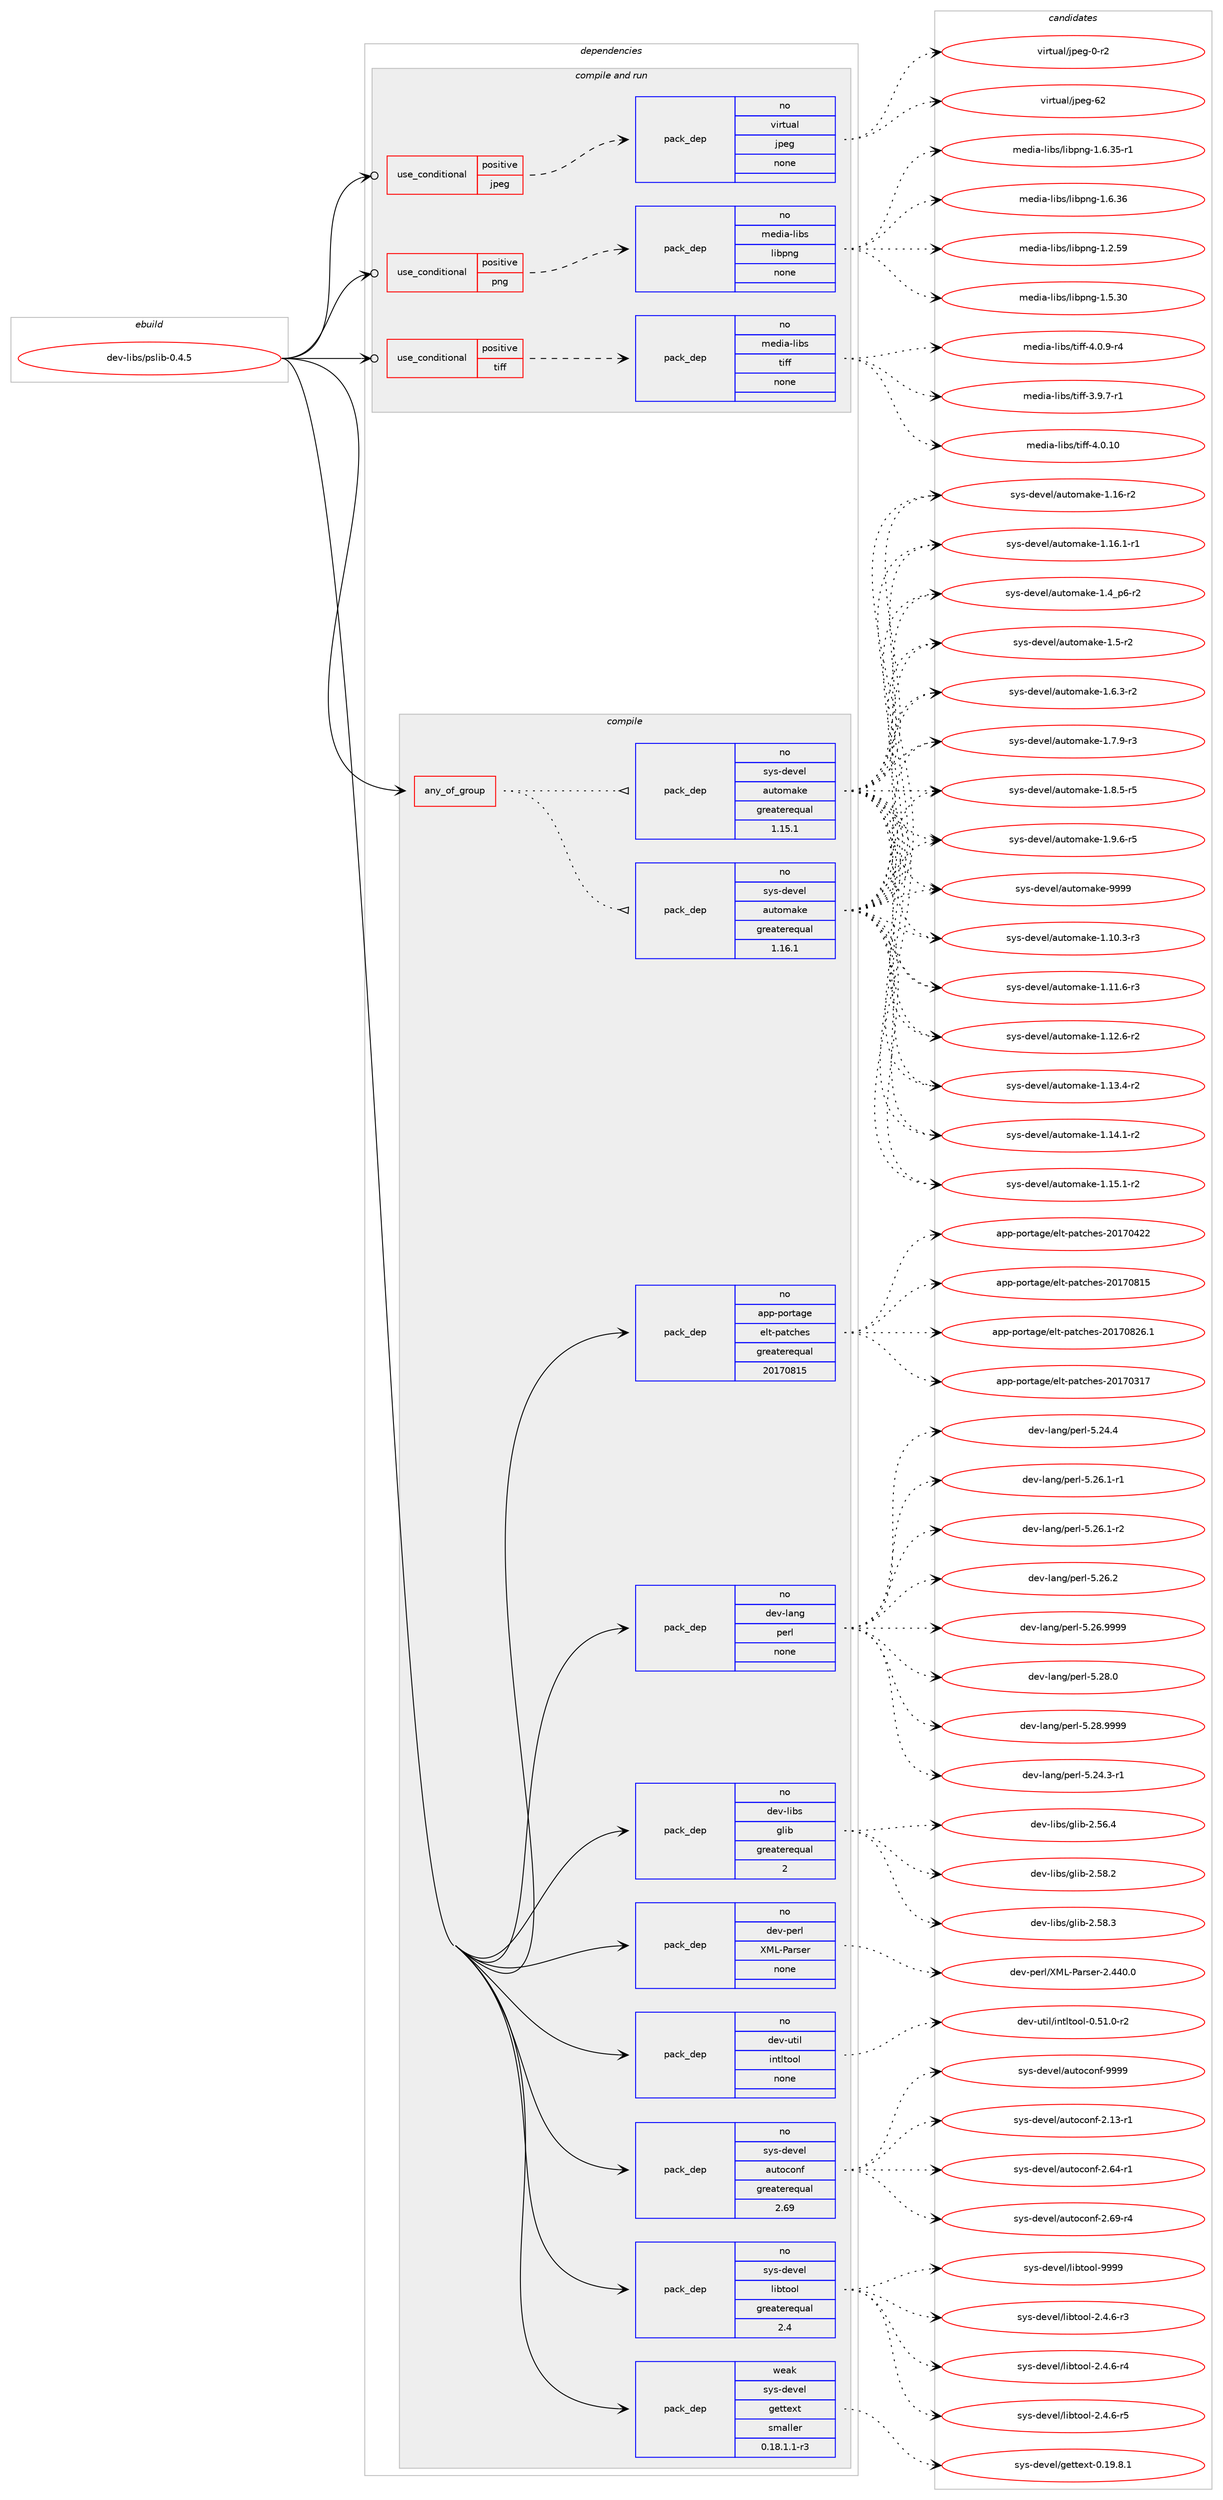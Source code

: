 digraph prolog {

# *************
# Graph options
# *************

newrank=true;
concentrate=true;
compound=true;
graph [rankdir=LR,fontname=Helvetica,fontsize=10,ranksep=1.5];#, ranksep=2.5, nodesep=0.2];
edge  [arrowhead=vee];
node  [fontname=Helvetica,fontsize=10];

# **********
# The ebuild
# **********

subgraph cluster_leftcol {
color=gray;
rank=same;
label=<<i>ebuild</i>>;
id [label="dev-libs/pslib-0.4.5", color=red, width=4, href="../dev-libs/pslib-0.4.5.svg"];
}

# ****************
# The dependencies
# ****************

subgraph cluster_midcol {
color=gray;
label=<<i>dependencies</i>>;
subgraph cluster_compile {
fillcolor="#eeeeee";
style=filled;
label=<<i>compile</i>>;
subgraph any22400 {
dependency1371585 [label=<<TABLE BORDER="0" CELLBORDER="1" CELLSPACING="0" CELLPADDING="4"><TR><TD CELLPADDING="10">any_of_group</TD></TR></TABLE>>, shape=none, color=red];subgraph pack981768 {
dependency1371586 [label=<<TABLE BORDER="0" CELLBORDER="1" CELLSPACING="0" CELLPADDING="4" WIDTH="220"><TR><TD ROWSPAN="6" CELLPADDING="30">pack_dep</TD></TR><TR><TD WIDTH="110">no</TD></TR><TR><TD>sys-devel</TD></TR><TR><TD>automake</TD></TR><TR><TD>greaterequal</TD></TR><TR><TD>1.16.1</TD></TR></TABLE>>, shape=none, color=blue];
}
dependency1371585:e -> dependency1371586:w [weight=20,style="dotted",arrowhead="oinv"];
subgraph pack981769 {
dependency1371587 [label=<<TABLE BORDER="0" CELLBORDER="1" CELLSPACING="0" CELLPADDING="4" WIDTH="220"><TR><TD ROWSPAN="6" CELLPADDING="30">pack_dep</TD></TR><TR><TD WIDTH="110">no</TD></TR><TR><TD>sys-devel</TD></TR><TR><TD>automake</TD></TR><TR><TD>greaterequal</TD></TR><TR><TD>1.15.1</TD></TR></TABLE>>, shape=none, color=blue];
}
dependency1371585:e -> dependency1371587:w [weight=20,style="dotted",arrowhead="oinv"];
}
id:e -> dependency1371585:w [weight=20,style="solid",arrowhead="vee"];
subgraph pack981770 {
dependency1371588 [label=<<TABLE BORDER="0" CELLBORDER="1" CELLSPACING="0" CELLPADDING="4" WIDTH="220"><TR><TD ROWSPAN="6" CELLPADDING="30">pack_dep</TD></TR><TR><TD WIDTH="110">no</TD></TR><TR><TD>app-portage</TD></TR><TR><TD>elt-patches</TD></TR><TR><TD>greaterequal</TD></TR><TR><TD>20170815</TD></TR></TABLE>>, shape=none, color=blue];
}
id:e -> dependency1371588:w [weight=20,style="solid",arrowhead="vee"];
subgraph pack981771 {
dependency1371589 [label=<<TABLE BORDER="0" CELLBORDER="1" CELLSPACING="0" CELLPADDING="4" WIDTH="220"><TR><TD ROWSPAN="6" CELLPADDING="30">pack_dep</TD></TR><TR><TD WIDTH="110">no</TD></TR><TR><TD>dev-lang</TD></TR><TR><TD>perl</TD></TR><TR><TD>none</TD></TR><TR><TD></TD></TR></TABLE>>, shape=none, color=blue];
}
id:e -> dependency1371589:w [weight=20,style="solid",arrowhead="vee"];
subgraph pack981772 {
dependency1371590 [label=<<TABLE BORDER="0" CELLBORDER="1" CELLSPACING="0" CELLPADDING="4" WIDTH="220"><TR><TD ROWSPAN="6" CELLPADDING="30">pack_dep</TD></TR><TR><TD WIDTH="110">no</TD></TR><TR><TD>dev-libs</TD></TR><TR><TD>glib</TD></TR><TR><TD>greaterequal</TD></TR><TR><TD>2</TD></TR></TABLE>>, shape=none, color=blue];
}
id:e -> dependency1371590:w [weight=20,style="solid",arrowhead="vee"];
subgraph pack981773 {
dependency1371591 [label=<<TABLE BORDER="0" CELLBORDER="1" CELLSPACING="0" CELLPADDING="4" WIDTH="220"><TR><TD ROWSPAN="6" CELLPADDING="30">pack_dep</TD></TR><TR><TD WIDTH="110">no</TD></TR><TR><TD>dev-perl</TD></TR><TR><TD>XML-Parser</TD></TR><TR><TD>none</TD></TR><TR><TD></TD></TR></TABLE>>, shape=none, color=blue];
}
id:e -> dependency1371591:w [weight=20,style="solid",arrowhead="vee"];
subgraph pack981774 {
dependency1371592 [label=<<TABLE BORDER="0" CELLBORDER="1" CELLSPACING="0" CELLPADDING="4" WIDTH="220"><TR><TD ROWSPAN="6" CELLPADDING="30">pack_dep</TD></TR><TR><TD WIDTH="110">no</TD></TR><TR><TD>dev-util</TD></TR><TR><TD>intltool</TD></TR><TR><TD>none</TD></TR><TR><TD></TD></TR></TABLE>>, shape=none, color=blue];
}
id:e -> dependency1371592:w [weight=20,style="solid",arrowhead="vee"];
subgraph pack981775 {
dependency1371593 [label=<<TABLE BORDER="0" CELLBORDER="1" CELLSPACING="0" CELLPADDING="4" WIDTH="220"><TR><TD ROWSPAN="6" CELLPADDING="30">pack_dep</TD></TR><TR><TD WIDTH="110">no</TD></TR><TR><TD>sys-devel</TD></TR><TR><TD>autoconf</TD></TR><TR><TD>greaterequal</TD></TR><TR><TD>2.69</TD></TR></TABLE>>, shape=none, color=blue];
}
id:e -> dependency1371593:w [weight=20,style="solid",arrowhead="vee"];
subgraph pack981776 {
dependency1371594 [label=<<TABLE BORDER="0" CELLBORDER="1" CELLSPACING="0" CELLPADDING="4" WIDTH="220"><TR><TD ROWSPAN="6" CELLPADDING="30">pack_dep</TD></TR><TR><TD WIDTH="110">no</TD></TR><TR><TD>sys-devel</TD></TR><TR><TD>libtool</TD></TR><TR><TD>greaterequal</TD></TR><TR><TD>2.4</TD></TR></TABLE>>, shape=none, color=blue];
}
id:e -> dependency1371594:w [weight=20,style="solid",arrowhead="vee"];
subgraph pack981777 {
dependency1371595 [label=<<TABLE BORDER="0" CELLBORDER="1" CELLSPACING="0" CELLPADDING="4" WIDTH="220"><TR><TD ROWSPAN="6" CELLPADDING="30">pack_dep</TD></TR><TR><TD WIDTH="110">weak</TD></TR><TR><TD>sys-devel</TD></TR><TR><TD>gettext</TD></TR><TR><TD>smaller</TD></TR><TR><TD>0.18.1.1-r3</TD></TR></TABLE>>, shape=none, color=blue];
}
id:e -> dependency1371595:w [weight=20,style="solid",arrowhead="vee"];
}
subgraph cluster_compileandrun {
fillcolor="#eeeeee";
style=filled;
label=<<i>compile and run</i>>;
subgraph cond366853 {
dependency1371596 [label=<<TABLE BORDER="0" CELLBORDER="1" CELLSPACING="0" CELLPADDING="4"><TR><TD ROWSPAN="3" CELLPADDING="10">use_conditional</TD></TR><TR><TD>positive</TD></TR><TR><TD>jpeg</TD></TR></TABLE>>, shape=none, color=red];
subgraph pack981778 {
dependency1371597 [label=<<TABLE BORDER="0" CELLBORDER="1" CELLSPACING="0" CELLPADDING="4" WIDTH="220"><TR><TD ROWSPAN="6" CELLPADDING="30">pack_dep</TD></TR><TR><TD WIDTH="110">no</TD></TR><TR><TD>virtual</TD></TR><TR><TD>jpeg</TD></TR><TR><TD>none</TD></TR><TR><TD></TD></TR></TABLE>>, shape=none, color=blue];
}
dependency1371596:e -> dependency1371597:w [weight=20,style="dashed",arrowhead="vee"];
}
id:e -> dependency1371596:w [weight=20,style="solid",arrowhead="odotvee"];
subgraph cond366854 {
dependency1371598 [label=<<TABLE BORDER="0" CELLBORDER="1" CELLSPACING="0" CELLPADDING="4"><TR><TD ROWSPAN="3" CELLPADDING="10">use_conditional</TD></TR><TR><TD>positive</TD></TR><TR><TD>png</TD></TR></TABLE>>, shape=none, color=red];
subgraph pack981779 {
dependency1371599 [label=<<TABLE BORDER="0" CELLBORDER="1" CELLSPACING="0" CELLPADDING="4" WIDTH="220"><TR><TD ROWSPAN="6" CELLPADDING="30">pack_dep</TD></TR><TR><TD WIDTH="110">no</TD></TR><TR><TD>media-libs</TD></TR><TR><TD>libpng</TD></TR><TR><TD>none</TD></TR><TR><TD></TD></TR></TABLE>>, shape=none, color=blue];
}
dependency1371598:e -> dependency1371599:w [weight=20,style="dashed",arrowhead="vee"];
}
id:e -> dependency1371598:w [weight=20,style="solid",arrowhead="odotvee"];
subgraph cond366855 {
dependency1371600 [label=<<TABLE BORDER="0" CELLBORDER="1" CELLSPACING="0" CELLPADDING="4"><TR><TD ROWSPAN="3" CELLPADDING="10">use_conditional</TD></TR><TR><TD>positive</TD></TR><TR><TD>tiff</TD></TR></TABLE>>, shape=none, color=red];
subgraph pack981780 {
dependency1371601 [label=<<TABLE BORDER="0" CELLBORDER="1" CELLSPACING="0" CELLPADDING="4" WIDTH="220"><TR><TD ROWSPAN="6" CELLPADDING="30">pack_dep</TD></TR><TR><TD WIDTH="110">no</TD></TR><TR><TD>media-libs</TD></TR><TR><TD>tiff</TD></TR><TR><TD>none</TD></TR><TR><TD></TD></TR></TABLE>>, shape=none, color=blue];
}
dependency1371600:e -> dependency1371601:w [weight=20,style="dashed",arrowhead="vee"];
}
id:e -> dependency1371600:w [weight=20,style="solid",arrowhead="odotvee"];
}
subgraph cluster_run {
fillcolor="#eeeeee";
style=filled;
label=<<i>run</i>>;
}
}

# **************
# The candidates
# **************

subgraph cluster_choices {
rank=same;
color=gray;
label=<<i>candidates</i>>;

subgraph choice981768 {
color=black;
nodesep=1;
choice11512111545100101118101108479711711611110997107101454946494846514511451 [label="sys-devel/automake-1.10.3-r3", color=red, width=4,href="../sys-devel/automake-1.10.3-r3.svg"];
choice11512111545100101118101108479711711611110997107101454946494946544511451 [label="sys-devel/automake-1.11.6-r3", color=red, width=4,href="../sys-devel/automake-1.11.6-r3.svg"];
choice11512111545100101118101108479711711611110997107101454946495046544511450 [label="sys-devel/automake-1.12.6-r2", color=red, width=4,href="../sys-devel/automake-1.12.6-r2.svg"];
choice11512111545100101118101108479711711611110997107101454946495146524511450 [label="sys-devel/automake-1.13.4-r2", color=red, width=4,href="../sys-devel/automake-1.13.4-r2.svg"];
choice11512111545100101118101108479711711611110997107101454946495246494511450 [label="sys-devel/automake-1.14.1-r2", color=red, width=4,href="../sys-devel/automake-1.14.1-r2.svg"];
choice11512111545100101118101108479711711611110997107101454946495346494511450 [label="sys-devel/automake-1.15.1-r2", color=red, width=4,href="../sys-devel/automake-1.15.1-r2.svg"];
choice1151211154510010111810110847971171161111099710710145494649544511450 [label="sys-devel/automake-1.16-r2", color=red, width=4,href="../sys-devel/automake-1.16-r2.svg"];
choice11512111545100101118101108479711711611110997107101454946495446494511449 [label="sys-devel/automake-1.16.1-r1", color=red, width=4,href="../sys-devel/automake-1.16.1-r1.svg"];
choice115121115451001011181011084797117116111109971071014549465295112544511450 [label="sys-devel/automake-1.4_p6-r2", color=red, width=4,href="../sys-devel/automake-1.4_p6-r2.svg"];
choice11512111545100101118101108479711711611110997107101454946534511450 [label="sys-devel/automake-1.5-r2", color=red, width=4,href="../sys-devel/automake-1.5-r2.svg"];
choice115121115451001011181011084797117116111109971071014549465446514511450 [label="sys-devel/automake-1.6.3-r2", color=red, width=4,href="../sys-devel/automake-1.6.3-r2.svg"];
choice115121115451001011181011084797117116111109971071014549465546574511451 [label="sys-devel/automake-1.7.9-r3", color=red, width=4,href="../sys-devel/automake-1.7.9-r3.svg"];
choice115121115451001011181011084797117116111109971071014549465646534511453 [label="sys-devel/automake-1.8.5-r5", color=red, width=4,href="../sys-devel/automake-1.8.5-r5.svg"];
choice115121115451001011181011084797117116111109971071014549465746544511453 [label="sys-devel/automake-1.9.6-r5", color=red, width=4,href="../sys-devel/automake-1.9.6-r5.svg"];
choice115121115451001011181011084797117116111109971071014557575757 [label="sys-devel/automake-9999", color=red, width=4,href="../sys-devel/automake-9999.svg"];
dependency1371586:e -> choice11512111545100101118101108479711711611110997107101454946494846514511451:w [style=dotted,weight="100"];
dependency1371586:e -> choice11512111545100101118101108479711711611110997107101454946494946544511451:w [style=dotted,weight="100"];
dependency1371586:e -> choice11512111545100101118101108479711711611110997107101454946495046544511450:w [style=dotted,weight="100"];
dependency1371586:e -> choice11512111545100101118101108479711711611110997107101454946495146524511450:w [style=dotted,weight="100"];
dependency1371586:e -> choice11512111545100101118101108479711711611110997107101454946495246494511450:w [style=dotted,weight="100"];
dependency1371586:e -> choice11512111545100101118101108479711711611110997107101454946495346494511450:w [style=dotted,weight="100"];
dependency1371586:e -> choice1151211154510010111810110847971171161111099710710145494649544511450:w [style=dotted,weight="100"];
dependency1371586:e -> choice11512111545100101118101108479711711611110997107101454946495446494511449:w [style=dotted,weight="100"];
dependency1371586:e -> choice115121115451001011181011084797117116111109971071014549465295112544511450:w [style=dotted,weight="100"];
dependency1371586:e -> choice11512111545100101118101108479711711611110997107101454946534511450:w [style=dotted,weight="100"];
dependency1371586:e -> choice115121115451001011181011084797117116111109971071014549465446514511450:w [style=dotted,weight="100"];
dependency1371586:e -> choice115121115451001011181011084797117116111109971071014549465546574511451:w [style=dotted,weight="100"];
dependency1371586:e -> choice115121115451001011181011084797117116111109971071014549465646534511453:w [style=dotted,weight="100"];
dependency1371586:e -> choice115121115451001011181011084797117116111109971071014549465746544511453:w [style=dotted,weight="100"];
dependency1371586:e -> choice115121115451001011181011084797117116111109971071014557575757:w [style=dotted,weight="100"];
}
subgraph choice981769 {
color=black;
nodesep=1;
choice11512111545100101118101108479711711611110997107101454946494846514511451 [label="sys-devel/automake-1.10.3-r3", color=red, width=4,href="../sys-devel/automake-1.10.3-r3.svg"];
choice11512111545100101118101108479711711611110997107101454946494946544511451 [label="sys-devel/automake-1.11.6-r3", color=red, width=4,href="../sys-devel/automake-1.11.6-r3.svg"];
choice11512111545100101118101108479711711611110997107101454946495046544511450 [label="sys-devel/automake-1.12.6-r2", color=red, width=4,href="../sys-devel/automake-1.12.6-r2.svg"];
choice11512111545100101118101108479711711611110997107101454946495146524511450 [label="sys-devel/automake-1.13.4-r2", color=red, width=4,href="../sys-devel/automake-1.13.4-r2.svg"];
choice11512111545100101118101108479711711611110997107101454946495246494511450 [label="sys-devel/automake-1.14.1-r2", color=red, width=4,href="../sys-devel/automake-1.14.1-r2.svg"];
choice11512111545100101118101108479711711611110997107101454946495346494511450 [label="sys-devel/automake-1.15.1-r2", color=red, width=4,href="../sys-devel/automake-1.15.1-r2.svg"];
choice1151211154510010111810110847971171161111099710710145494649544511450 [label="sys-devel/automake-1.16-r2", color=red, width=4,href="../sys-devel/automake-1.16-r2.svg"];
choice11512111545100101118101108479711711611110997107101454946495446494511449 [label="sys-devel/automake-1.16.1-r1", color=red, width=4,href="../sys-devel/automake-1.16.1-r1.svg"];
choice115121115451001011181011084797117116111109971071014549465295112544511450 [label="sys-devel/automake-1.4_p6-r2", color=red, width=4,href="../sys-devel/automake-1.4_p6-r2.svg"];
choice11512111545100101118101108479711711611110997107101454946534511450 [label="sys-devel/automake-1.5-r2", color=red, width=4,href="../sys-devel/automake-1.5-r2.svg"];
choice115121115451001011181011084797117116111109971071014549465446514511450 [label="sys-devel/automake-1.6.3-r2", color=red, width=4,href="../sys-devel/automake-1.6.3-r2.svg"];
choice115121115451001011181011084797117116111109971071014549465546574511451 [label="sys-devel/automake-1.7.9-r3", color=red, width=4,href="../sys-devel/automake-1.7.9-r3.svg"];
choice115121115451001011181011084797117116111109971071014549465646534511453 [label="sys-devel/automake-1.8.5-r5", color=red, width=4,href="../sys-devel/automake-1.8.5-r5.svg"];
choice115121115451001011181011084797117116111109971071014549465746544511453 [label="sys-devel/automake-1.9.6-r5", color=red, width=4,href="../sys-devel/automake-1.9.6-r5.svg"];
choice115121115451001011181011084797117116111109971071014557575757 [label="sys-devel/automake-9999", color=red, width=4,href="../sys-devel/automake-9999.svg"];
dependency1371587:e -> choice11512111545100101118101108479711711611110997107101454946494846514511451:w [style=dotted,weight="100"];
dependency1371587:e -> choice11512111545100101118101108479711711611110997107101454946494946544511451:w [style=dotted,weight="100"];
dependency1371587:e -> choice11512111545100101118101108479711711611110997107101454946495046544511450:w [style=dotted,weight="100"];
dependency1371587:e -> choice11512111545100101118101108479711711611110997107101454946495146524511450:w [style=dotted,weight="100"];
dependency1371587:e -> choice11512111545100101118101108479711711611110997107101454946495246494511450:w [style=dotted,weight="100"];
dependency1371587:e -> choice11512111545100101118101108479711711611110997107101454946495346494511450:w [style=dotted,weight="100"];
dependency1371587:e -> choice1151211154510010111810110847971171161111099710710145494649544511450:w [style=dotted,weight="100"];
dependency1371587:e -> choice11512111545100101118101108479711711611110997107101454946495446494511449:w [style=dotted,weight="100"];
dependency1371587:e -> choice115121115451001011181011084797117116111109971071014549465295112544511450:w [style=dotted,weight="100"];
dependency1371587:e -> choice11512111545100101118101108479711711611110997107101454946534511450:w [style=dotted,weight="100"];
dependency1371587:e -> choice115121115451001011181011084797117116111109971071014549465446514511450:w [style=dotted,weight="100"];
dependency1371587:e -> choice115121115451001011181011084797117116111109971071014549465546574511451:w [style=dotted,weight="100"];
dependency1371587:e -> choice115121115451001011181011084797117116111109971071014549465646534511453:w [style=dotted,weight="100"];
dependency1371587:e -> choice115121115451001011181011084797117116111109971071014549465746544511453:w [style=dotted,weight="100"];
dependency1371587:e -> choice115121115451001011181011084797117116111109971071014557575757:w [style=dotted,weight="100"];
}
subgraph choice981770 {
color=black;
nodesep=1;
choice97112112451121111141169710310147101108116451129711699104101115455048495548514955 [label="app-portage/elt-patches-20170317", color=red, width=4,href="../app-portage/elt-patches-20170317.svg"];
choice97112112451121111141169710310147101108116451129711699104101115455048495548525050 [label="app-portage/elt-patches-20170422", color=red, width=4,href="../app-portage/elt-patches-20170422.svg"];
choice97112112451121111141169710310147101108116451129711699104101115455048495548564953 [label="app-portage/elt-patches-20170815", color=red, width=4,href="../app-portage/elt-patches-20170815.svg"];
choice971121124511211111411697103101471011081164511297116991041011154550484955485650544649 [label="app-portage/elt-patches-20170826.1", color=red, width=4,href="../app-portage/elt-patches-20170826.1.svg"];
dependency1371588:e -> choice97112112451121111141169710310147101108116451129711699104101115455048495548514955:w [style=dotted,weight="100"];
dependency1371588:e -> choice97112112451121111141169710310147101108116451129711699104101115455048495548525050:w [style=dotted,weight="100"];
dependency1371588:e -> choice97112112451121111141169710310147101108116451129711699104101115455048495548564953:w [style=dotted,weight="100"];
dependency1371588:e -> choice971121124511211111411697103101471011081164511297116991041011154550484955485650544649:w [style=dotted,weight="100"];
}
subgraph choice981771 {
color=black;
nodesep=1;
choice100101118451089711010347112101114108455346505246514511449 [label="dev-lang/perl-5.24.3-r1", color=red, width=4,href="../dev-lang/perl-5.24.3-r1.svg"];
choice10010111845108971101034711210111410845534650524652 [label="dev-lang/perl-5.24.4", color=red, width=4,href="../dev-lang/perl-5.24.4.svg"];
choice100101118451089711010347112101114108455346505446494511449 [label="dev-lang/perl-5.26.1-r1", color=red, width=4,href="../dev-lang/perl-5.26.1-r1.svg"];
choice100101118451089711010347112101114108455346505446494511450 [label="dev-lang/perl-5.26.1-r2", color=red, width=4,href="../dev-lang/perl-5.26.1-r2.svg"];
choice10010111845108971101034711210111410845534650544650 [label="dev-lang/perl-5.26.2", color=red, width=4,href="../dev-lang/perl-5.26.2.svg"];
choice10010111845108971101034711210111410845534650544657575757 [label="dev-lang/perl-5.26.9999", color=red, width=4,href="../dev-lang/perl-5.26.9999.svg"];
choice10010111845108971101034711210111410845534650564648 [label="dev-lang/perl-5.28.0", color=red, width=4,href="../dev-lang/perl-5.28.0.svg"];
choice10010111845108971101034711210111410845534650564657575757 [label="dev-lang/perl-5.28.9999", color=red, width=4,href="../dev-lang/perl-5.28.9999.svg"];
dependency1371589:e -> choice100101118451089711010347112101114108455346505246514511449:w [style=dotted,weight="100"];
dependency1371589:e -> choice10010111845108971101034711210111410845534650524652:w [style=dotted,weight="100"];
dependency1371589:e -> choice100101118451089711010347112101114108455346505446494511449:w [style=dotted,weight="100"];
dependency1371589:e -> choice100101118451089711010347112101114108455346505446494511450:w [style=dotted,weight="100"];
dependency1371589:e -> choice10010111845108971101034711210111410845534650544650:w [style=dotted,weight="100"];
dependency1371589:e -> choice10010111845108971101034711210111410845534650544657575757:w [style=dotted,weight="100"];
dependency1371589:e -> choice10010111845108971101034711210111410845534650564648:w [style=dotted,weight="100"];
dependency1371589:e -> choice10010111845108971101034711210111410845534650564657575757:w [style=dotted,weight="100"];
}
subgraph choice981772 {
color=black;
nodesep=1;
choice1001011184510810598115471031081059845504653544652 [label="dev-libs/glib-2.56.4", color=red, width=4,href="../dev-libs/glib-2.56.4.svg"];
choice1001011184510810598115471031081059845504653564650 [label="dev-libs/glib-2.58.2", color=red, width=4,href="../dev-libs/glib-2.58.2.svg"];
choice1001011184510810598115471031081059845504653564651 [label="dev-libs/glib-2.58.3", color=red, width=4,href="../dev-libs/glib-2.58.3.svg"];
dependency1371590:e -> choice1001011184510810598115471031081059845504653544652:w [style=dotted,weight="100"];
dependency1371590:e -> choice1001011184510810598115471031081059845504653564650:w [style=dotted,weight="100"];
dependency1371590:e -> choice1001011184510810598115471031081059845504653564651:w [style=dotted,weight="100"];
}
subgraph choice981773 {
color=black;
nodesep=1;
choice10010111845112101114108478877764580971141151011144550465252484648 [label="dev-perl/XML-Parser-2.440.0", color=red, width=4,href="../dev-perl/XML-Parser-2.440.0.svg"];
dependency1371591:e -> choice10010111845112101114108478877764580971141151011144550465252484648:w [style=dotted,weight="100"];
}
subgraph choice981774 {
color=black;
nodesep=1;
choice1001011184511711610510847105110116108116111111108454846534946484511450 [label="dev-util/intltool-0.51.0-r2", color=red, width=4,href="../dev-util/intltool-0.51.0-r2.svg"];
dependency1371592:e -> choice1001011184511711610510847105110116108116111111108454846534946484511450:w [style=dotted,weight="100"];
}
subgraph choice981775 {
color=black;
nodesep=1;
choice1151211154510010111810110847971171161119911111010245504649514511449 [label="sys-devel/autoconf-2.13-r1", color=red, width=4,href="../sys-devel/autoconf-2.13-r1.svg"];
choice1151211154510010111810110847971171161119911111010245504654524511449 [label="sys-devel/autoconf-2.64-r1", color=red, width=4,href="../sys-devel/autoconf-2.64-r1.svg"];
choice1151211154510010111810110847971171161119911111010245504654574511452 [label="sys-devel/autoconf-2.69-r4", color=red, width=4,href="../sys-devel/autoconf-2.69-r4.svg"];
choice115121115451001011181011084797117116111991111101024557575757 [label="sys-devel/autoconf-9999", color=red, width=4,href="../sys-devel/autoconf-9999.svg"];
dependency1371593:e -> choice1151211154510010111810110847971171161119911111010245504649514511449:w [style=dotted,weight="100"];
dependency1371593:e -> choice1151211154510010111810110847971171161119911111010245504654524511449:w [style=dotted,weight="100"];
dependency1371593:e -> choice1151211154510010111810110847971171161119911111010245504654574511452:w [style=dotted,weight="100"];
dependency1371593:e -> choice115121115451001011181011084797117116111991111101024557575757:w [style=dotted,weight="100"];
}
subgraph choice981776 {
color=black;
nodesep=1;
choice1151211154510010111810110847108105981161111111084550465246544511451 [label="sys-devel/libtool-2.4.6-r3", color=red, width=4,href="../sys-devel/libtool-2.4.6-r3.svg"];
choice1151211154510010111810110847108105981161111111084550465246544511452 [label="sys-devel/libtool-2.4.6-r4", color=red, width=4,href="../sys-devel/libtool-2.4.6-r4.svg"];
choice1151211154510010111810110847108105981161111111084550465246544511453 [label="sys-devel/libtool-2.4.6-r5", color=red, width=4,href="../sys-devel/libtool-2.4.6-r5.svg"];
choice1151211154510010111810110847108105981161111111084557575757 [label="sys-devel/libtool-9999", color=red, width=4,href="../sys-devel/libtool-9999.svg"];
dependency1371594:e -> choice1151211154510010111810110847108105981161111111084550465246544511451:w [style=dotted,weight="100"];
dependency1371594:e -> choice1151211154510010111810110847108105981161111111084550465246544511452:w [style=dotted,weight="100"];
dependency1371594:e -> choice1151211154510010111810110847108105981161111111084550465246544511453:w [style=dotted,weight="100"];
dependency1371594:e -> choice1151211154510010111810110847108105981161111111084557575757:w [style=dotted,weight="100"];
}
subgraph choice981777 {
color=black;
nodesep=1;
choice1151211154510010111810110847103101116116101120116454846495746564649 [label="sys-devel/gettext-0.19.8.1", color=red, width=4,href="../sys-devel/gettext-0.19.8.1.svg"];
dependency1371595:e -> choice1151211154510010111810110847103101116116101120116454846495746564649:w [style=dotted,weight="100"];
}
subgraph choice981778 {
color=black;
nodesep=1;
choice118105114116117971084710611210110345484511450 [label="virtual/jpeg-0-r2", color=red, width=4,href="../virtual/jpeg-0-r2.svg"];
choice1181051141161179710847106112101103455450 [label="virtual/jpeg-62", color=red, width=4,href="../virtual/jpeg-62.svg"];
dependency1371597:e -> choice118105114116117971084710611210110345484511450:w [style=dotted,weight="100"];
dependency1371597:e -> choice1181051141161179710847106112101103455450:w [style=dotted,weight="100"];
}
subgraph choice981779 {
color=black;
nodesep=1;
choice109101100105974510810598115471081059811211010345494650465357 [label="media-libs/libpng-1.2.59", color=red, width=4,href="../media-libs/libpng-1.2.59.svg"];
choice109101100105974510810598115471081059811211010345494653465148 [label="media-libs/libpng-1.5.30", color=red, width=4,href="../media-libs/libpng-1.5.30.svg"];
choice1091011001059745108105981154710810598112110103454946544651534511449 [label="media-libs/libpng-1.6.35-r1", color=red, width=4,href="../media-libs/libpng-1.6.35-r1.svg"];
choice109101100105974510810598115471081059811211010345494654465154 [label="media-libs/libpng-1.6.36", color=red, width=4,href="../media-libs/libpng-1.6.36.svg"];
dependency1371599:e -> choice109101100105974510810598115471081059811211010345494650465357:w [style=dotted,weight="100"];
dependency1371599:e -> choice109101100105974510810598115471081059811211010345494653465148:w [style=dotted,weight="100"];
dependency1371599:e -> choice1091011001059745108105981154710810598112110103454946544651534511449:w [style=dotted,weight="100"];
dependency1371599:e -> choice109101100105974510810598115471081059811211010345494654465154:w [style=dotted,weight="100"];
}
subgraph choice981780 {
color=black;
nodesep=1;
choice109101100105974510810598115471161051021024551465746554511449 [label="media-libs/tiff-3.9.7-r1", color=red, width=4,href="../media-libs/tiff-3.9.7-r1.svg"];
choice1091011001059745108105981154711610510210245524648464948 [label="media-libs/tiff-4.0.10", color=red, width=4,href="../media-libs/tiff-4.0.10.svg"];
choice109101100105974510810598115471161051021024552464846574511452 [label="media-libs/tiff-4.0.9-r4", color=red, width=4,href="../media-libs/tiff-4.0.9-r4.svg"];
dependency1371601:e -> choice109101100105974510810598115471161051021024551465746554511449:w [style=dotted,weight="100"];
dependency1371601:e -> choice1091011001059745108105981154711610510210245524648464948:w [style=dotted,weight="100"];
dependency1371601:e -> choice109101100105974510810598115471161051021024552464846574511452:w [style=dotted,weight="100"];
}
}

}
